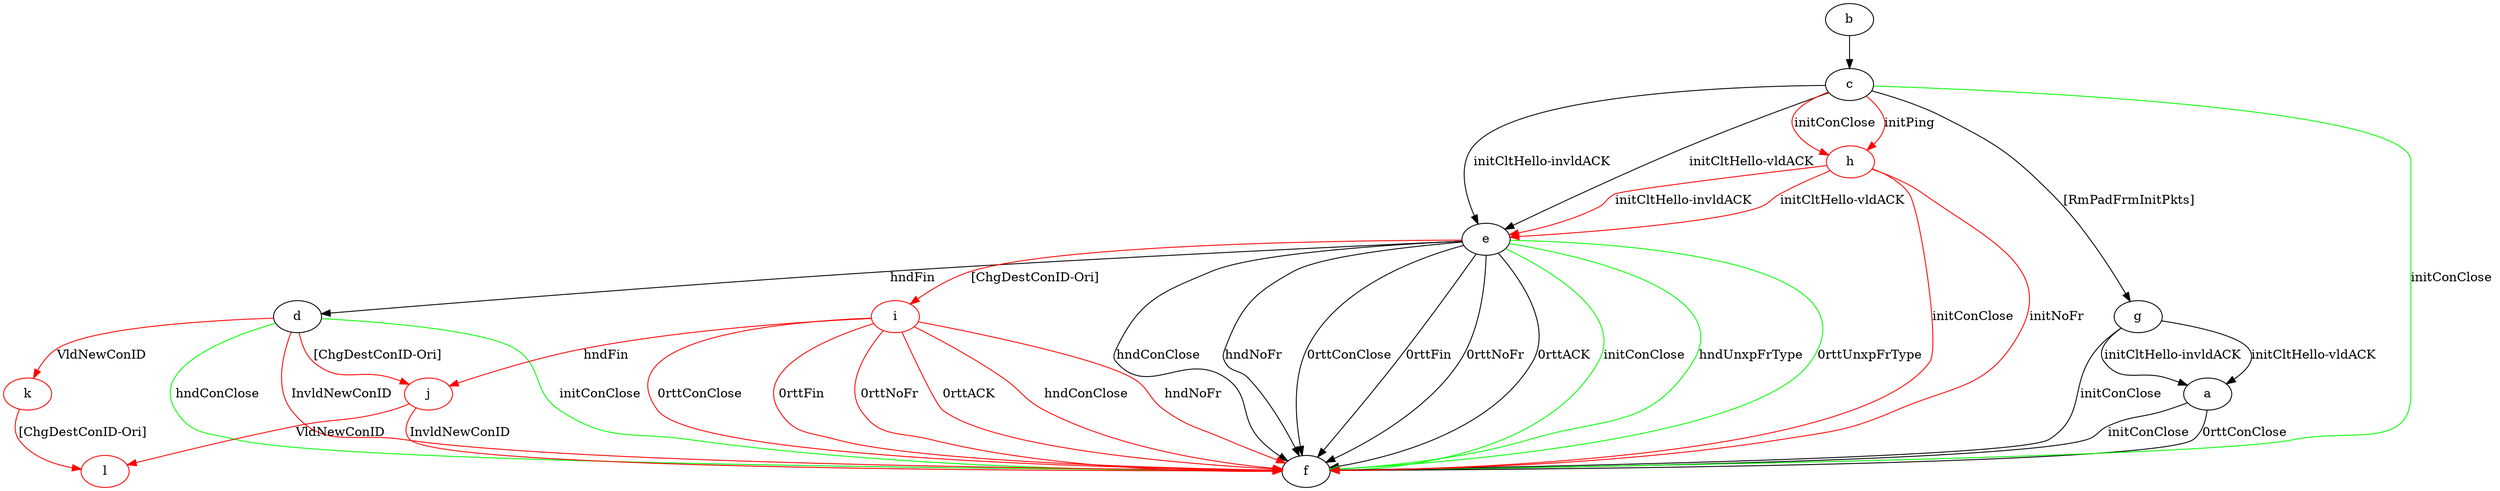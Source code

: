 digraph "" {
	a -> f	[key=0,
		label="initConClose "];
	a -> f	[key=1,
		label="0rttConClose "];
	b -> c	[key=0];
	c -> e	[key=0,
		label="initCltHello-vldACK "];
	c -> e	[key=1,
		label="initCltHello-invldACK "];
	c -> f	[key=0,
		color=green,
		label="initConClose "];
	c -> g	[key=0,
		label="[RmPadFrmInitPkts] "];
	h	[color=red];
	c -> h	[key=0,
		color=red,
		label="initPing "];
	c -> h	[key=1,
		color=red,
		label="initConClose "];
	d -> f	[key=0,
		color=green,
		label="initConClose "];
	d -> f	[key=1,
		color=green,
		label="hndConClose "];
	d -> f	[key=2,
		color=red,
		label="InvldNewConID "];
	j	[color=red];
	d -> j	[key=0,
		color=red,
		label="[ChgDestConID-Ori] "];
	k	[color=red];
	d -> k	[key=0,
		color=red,
		label="VldNewConID "];
	e -> d	[key=0,
		label="hndFin "];
	e -> f	[key=0,
		label="hndConClose "];
	e -> f	[key=1,
		label="hndNoFr "];
	e -> f	[key=2,
		label="0rttConClose "];
	e -> f	[key=3,
		label="0rttFin "];
	e -> f	[key=4,
		label="0rttNoFr "];
	e -> f	[key=5,
		label="0rttACK "];
	e -> f	[key=6,
		color=green,
		label="initConClose "];
	e -> f	[key=7,
		color=green,
		label="hndUnxpFrType "];
	e -> f	[key=8,
		color=green,
		label="0rttUnxpFrType "];
	i	[color=red];
	e -> i	[key=0,
		color=red,
		label="[ChgDestConID-Ori] "];
	g -> a	[key=0,
		label="initCltHello-vldACK "];
	g -> a	[key=1,
		label="initCltHello-invldACK "];
	g -> f	[key=0,
		label="initConClose "];
	h -> e	[key=0,
		color=red,
		label="initCltHello-vldACK "];
	h -> e	[key=1,
		color=red,
		label="initCltHello-invldACK "];
	h -> f	[key=0,
		color=red,
		label="initConClose "];
	h -> f	[key=1,
		color=red,
		label="initNoFr "];
	i -> f	[key=0,
		color=red,
		label="hndConClose "];
	i -> f	[key=1,
		color=red,
		label="hndNoFr "];
	i -> f	[key=2,
		color=red,
		label="0rttConClose "];
	i -> f	[key=3,
		color=red,
		label="0rttFin "];
	i -> f	[key=4,
		color=red,
		label="0rttNoFr "];
	i -> f	[key=5,
		color=red,
		label="0rttACK "];
	i -> j	[key=0,
		color=red,
		label="hndFin "];
	j -> f	[key=0,
		color=red,
		label="InvldNewConID "];
	l	[color=red];
	j -> l	[key=0,
		color=red,
		label="VldNewConID "];
	k -> l	[key=0,
		color=red,
		label="[ChgDestConID-Ori] "];
}
